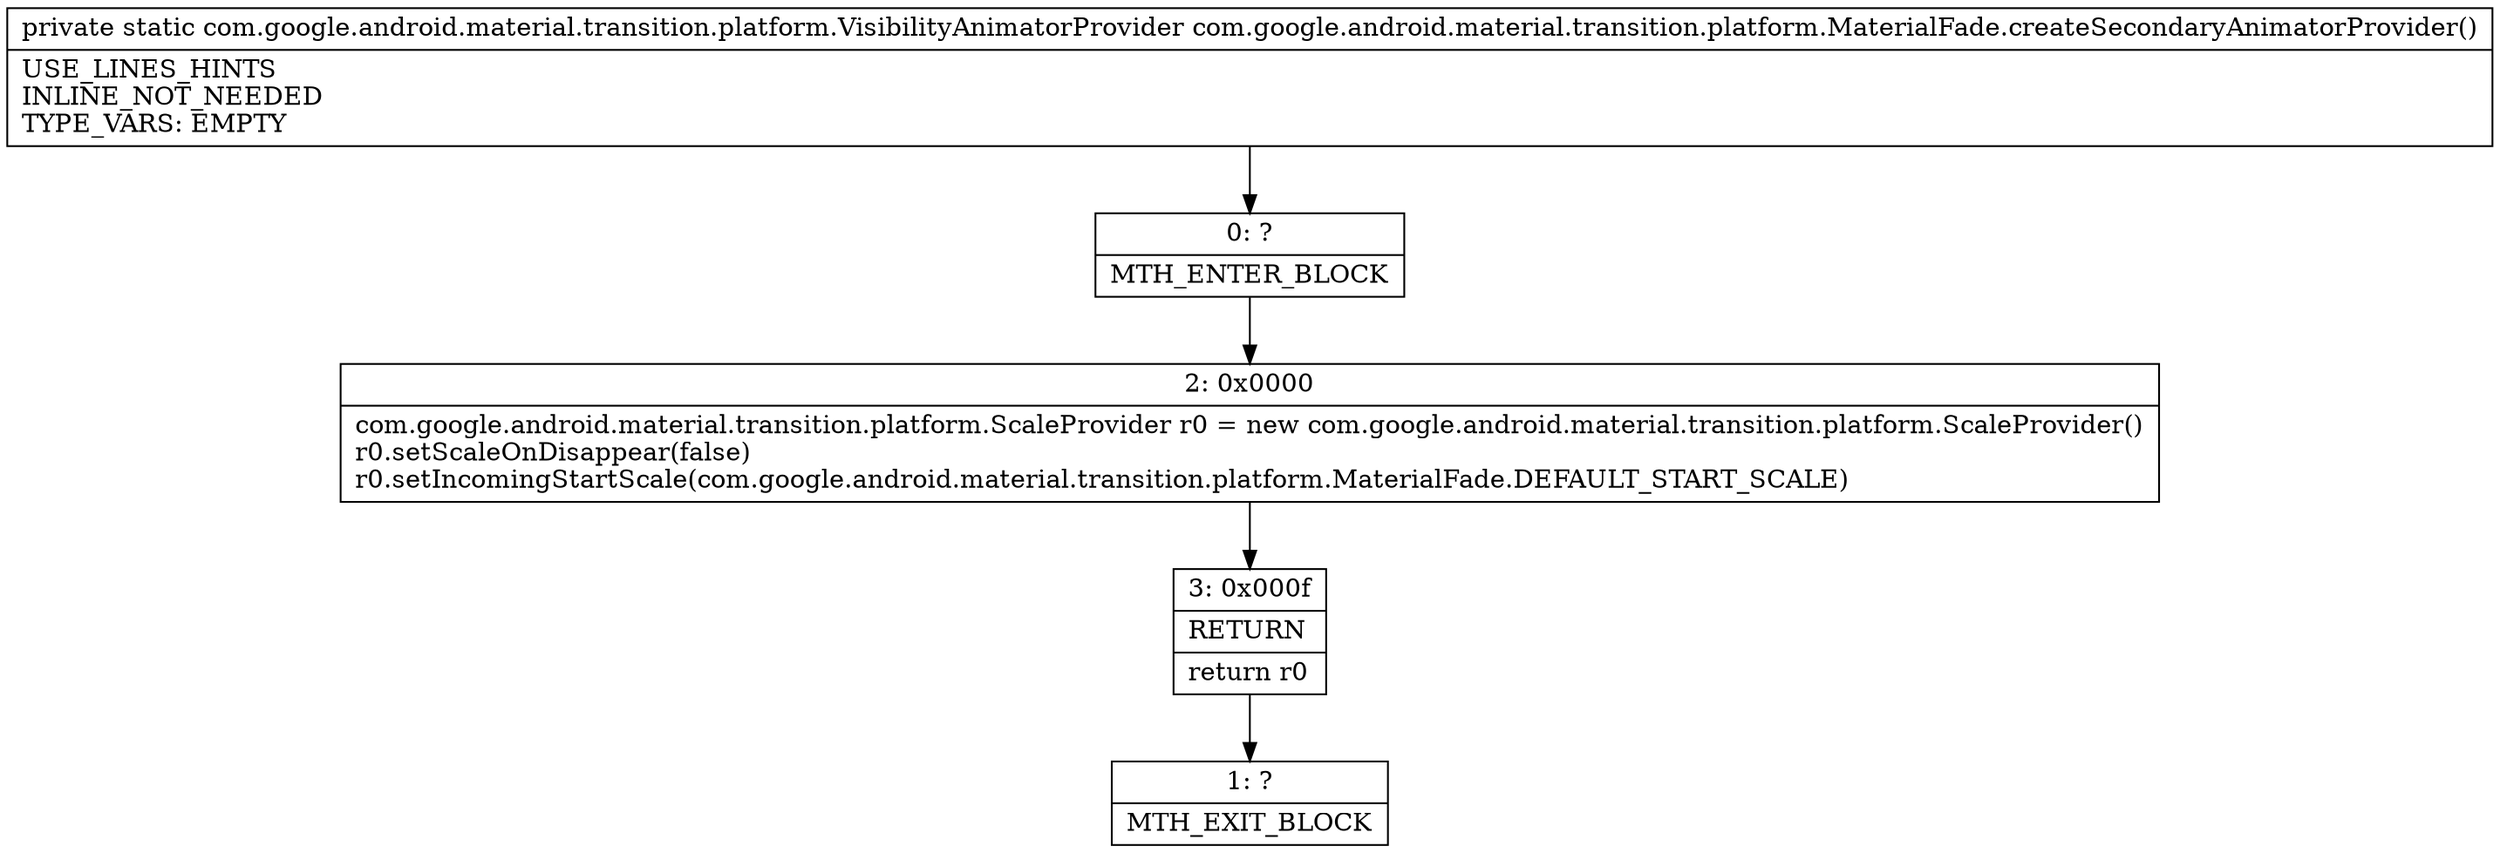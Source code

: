 digraph "CFG forcom.google.android.material.transition.platform.MaterialFade.createSecondaryAnimatorProvider()Lcom\/google\/android\/material\/transition\/platform\/VisibilityAnimatorProvider;" {
Node_0 [shape=record,label="{0\:\ ?|MTH_ENTER_BLOCK\l}"];
Node_2 [shape=record,label="{2\:\ 0x0000|com.google.android.material.transition.platform.ScaleProvider r0 = new com.google.android.material.transition.platform.ScaleProvider()\lr0.setScaleOnDisappear(false)\lr0.setIncomingStartScale(com.google.android.material.transition.platform.MaterialFade.DEFAULT_START_SCALE)\l}"];
Node_3 [shape=record,label="{3\:\ 0x000f|RETURN\l|return r0\l}"];
Node_1 [shape=record,label="{1\:\ ?|MTH_EXIT_BLOCK\l}"];
MethodNode[shape=record,label="{private static com.google.android.material.transition.platform.VisibilityAnimatorProvider com.google.android.material.transition.platform.MaterialFade.createSecondaryAnimatorProvider()  | USE_LINES_HINTS\lINLINE_NOT_NEEDED\lTYPE_VARS: EMPTY\l}"];
MethodNode -> Node_0;Node_0 -> Node_2;
Node_2 -> Node_3;
Node_3 -> Node_1;
}

